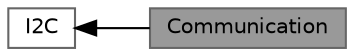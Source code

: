 digraph "Communication"
{
 // LATEX_PDF_SIZE
  bgcolor="transparent";
  edge [fontname=Helvetica,fontsize=10,labelfontname=Helvetica,labelfontsize=10];
  node [fontname=Helvetica,fontsize=10,shape=box,height=0.2,width=0.4];
  rankdir=LR;
  Node2 [id="Node000002",label="I2C",height=0.2,width=0.4,color="grey40", fillcolor="white", style="filled",URL="$group__i2c.html",tooltip="I2C communication."];
  Node1 [id="Node000001",label="Communication",height=0.2,width=0.4,color="gray40", fillcolor="grey60", style="filled", fontcolor="black",tooltip="Communication methods."];
  Node2->Node1 [shape=plaintext, dir="back", style="solid"];
}
